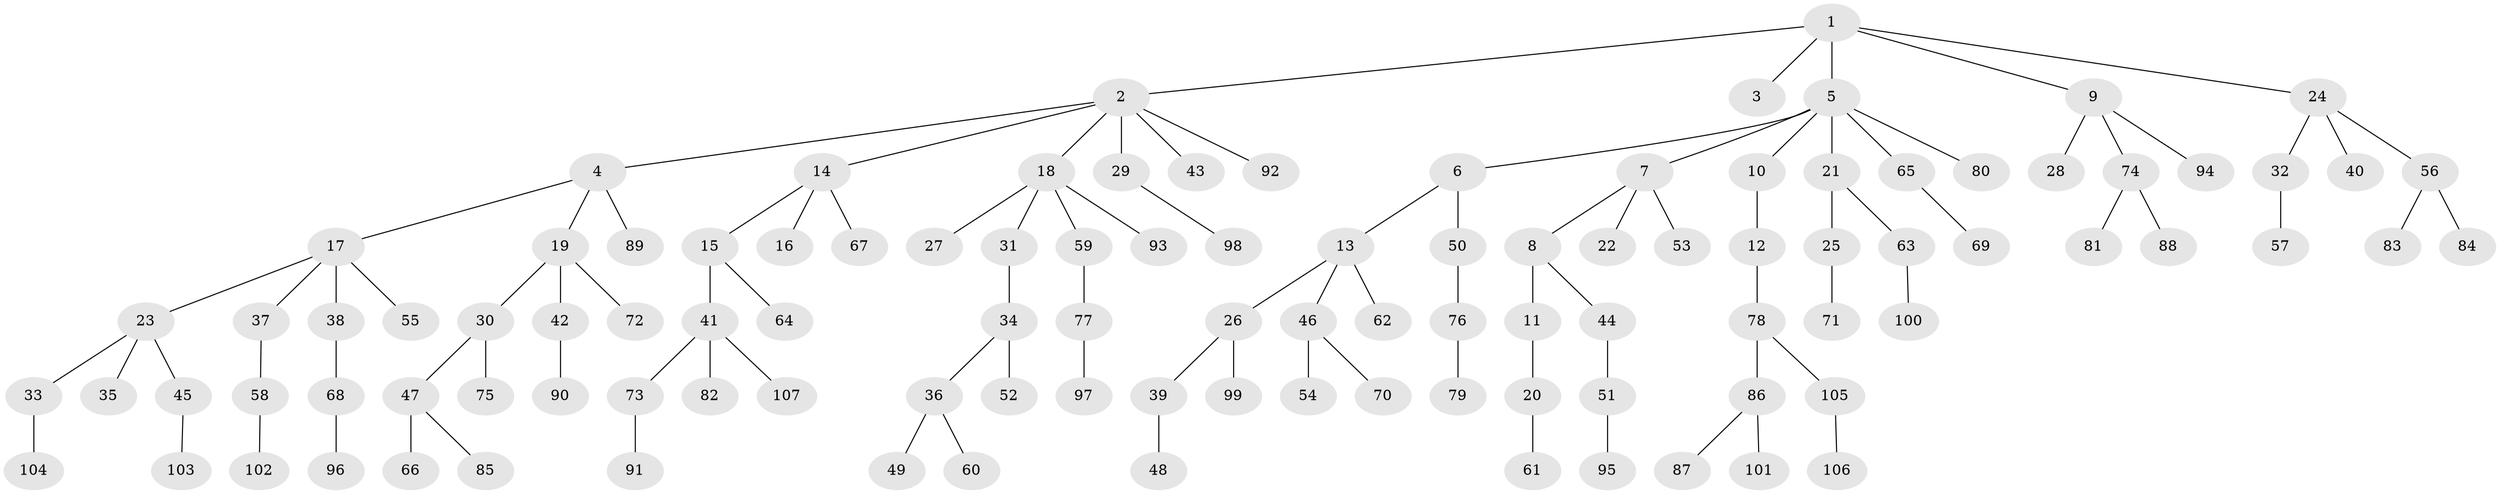 // Generated by graph-tools (version 1.1) at 2025/15/03/09/25 04:15:25]
// undirected, 107 vertices, 106 edges
graph export_dot {
graph [start="1"]
  node [color=gray90,style=filled];
  1;
  2;
  3;
  4;
  5;
  6;
  7;
  8;
  9;
  10;
  11;
  12;
  13;
  14;
  15;
  16;
  17;
  18;
  19;
  20;
  21;
  22;
  23;
  24;
  25;
  26;
  27;
  28;
  29;
  30;
  31;
  32;
  33;
  34;
  35;
  36;
  37;
  38;
  39;
  40;
  41;
  42;
  43;
  44;
  45;
  46;
  47;
  48;
  49;
  50;
  51;
  52;
  53;
  54;
  55;
  56;
  57;
  58;
  59;
  60;
  61;
  62;
  63;
  64;
  65;
  66;
  67;
  68;
  69;
  70;
  71;
  72;
  73;
  74;
  75;
  76;
  77;
  78;
  79;
  80;
  81;
  82;
  83;
  84;
  85;
  86;
  87;
  88;
  89;
  90;
  91;
  92;
  93;
  94;
  95;
  96;
  97;
  98;
  99;
  100;
  101;
  102;
  103;
  104;
  105;
  106;
  107;
  1 -- 2;
  1 -- 3;
  1 -- 5;
  1 -- 9;
  1 -- 24;
  2 -- 4;
  2 -- 14;
  2 -- 18;
  2 -- 29;
  2 -- 43;
  2 -- 92;
  4 -- 17;
  4 -- 19;
  4 -- 89;
  5 -- 6;
  5 -- 7;
  5 -- 10;
  5 -- 21;
  5 -- 65;
  5 -- 80;
  6 -- 13;
  6 -- 50;
  7 -- 8;
  7 -- 22;
  7 -- 53;
  8 -- 11;
  8 -- 44;
  9 -- 28;
  9 -- 74;
  9 -- 94;
  10 -- 12;
  11 -- 20;
  12 -- 78;
  13 -- 26;
  13 -- 46;
  13 -- 62;
  14 -- 15;
  14 -- 16;
  14 -- 67;
  15 -- 41;
  15 -- 64;
  17 -- 23;
  17 -- 37;
  17 -- 38;
  17 -- 55;
  18 -- 27;
  18 -- 31;
  18 -- 59;
  18 -- 93;
  19 -- 30;
  19 -- 42;
  19 -- 72;
  20 -- 61;
  21 -- 25;
  21 -- 63;
  23 -- 33;
  23 -- 35;
  23 -- 45;
  24 -- 32;
  24 -- 40;
  24 -- 56;
  25 -- 71;
  26 -- 39;
  26 -- 99;
  29 -- 98;
  30 -- 47;
  30 -- 75;
  31 -- 34;
  32 -- 57;
  33 -- 104;
  34 -- 36;
  34 -- 52;
  36 -- 49;
  36 -- 60;
  37 -- 58;
  38 -- 68;
  39 -- 48;
  41 -- 73;
  41 -- 82;
  41 -- 107;
  42 -- 90;
  44 -- 51;
  45 -- 103;
  46 -- 54;
  46 -- 70;
  47 -- 66;
  47 -- 85;
  50 -- 76;
  51 -- 95;
  56 -- 83;
  56 -- 84;
  58 -- 102;
  59 -- 77;
  63 -- 100;
  65 -- 69;
  68 -- 96;
  73 -- 91;
  74 -- 81;
  74 -- 88;
  76 -- 79;
  77 -- 97;
  78 -- 86;
  78 -- 105;
  86 -- 87;
  86 -- 101;
  105 -- 106;
}
